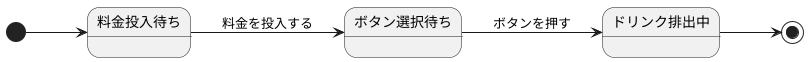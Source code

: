 @startuml 自動販売機システム
left to right direction
[*] --> 料金投入待ち
料金投入待ち -->ボタン選択待ち : 料金を投入する 
ボタン選択待ち --> ドリンク排出中 : ボタンを押す
ドリンク排出中 --> [*] 
@enduml